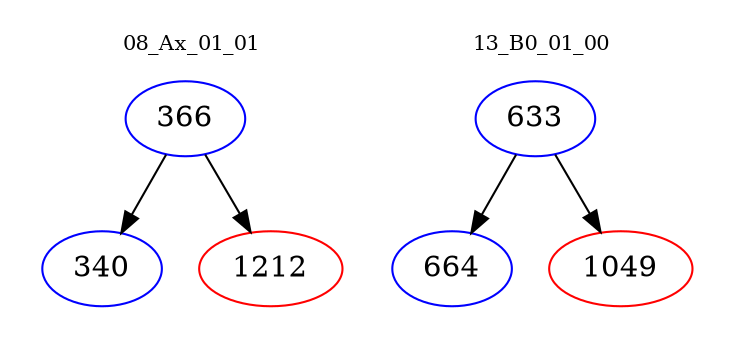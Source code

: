 digraph{
subgraph cluster_0 {
color = white
label = "08_Ax_01_01";
fontsize=10;
T0_366 [label="366", color="blue"]
T0_366 -> T0_340 [color="black"]
T0_340 [label="340", color="blue"]
T0_366 -> T0_1212 [color="black"]
T0_1212 [label="1212", color="red"]
}
subgraph cluster_1 {
color = white
label = "13_B0_01_00";
fontsize=10;
T1_633 [label="633", color="blue"]
T1_633 -> T1_664 [color="black"]
T1_664 [label="664", color="blue"]
T1_633 -> T1_1049 [color="black"]
T1_1049 [label="1049", color="red"]
}
}
